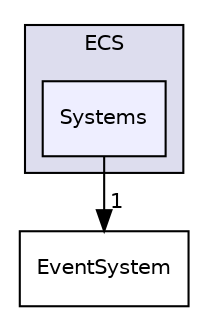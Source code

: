 digraph "C:/Users/Alexa/Documents/Github/FroltEngine/ECS/Systems" {
  compound=true
  node [ fontsize="10", fontname="Helvetica"];
  edge [ labelfontsize="10", labelfontname="Helvetica"];
  subgraph clusterdir_c9cf17564b2c1495e1833ff68ae38634 {
    graph [ bgcolor="#ddddee", pencolor="black", label="ECS" fontname="Helvetica", fontsize="10", URL="dir_c9cf17564b2c1495e1833ff68ae38634.html"]
  dir_06fa0a37e33468214ede4983bd9a6d3a [shape=box, label="Systems", style="filled", fillcolor="#eeeeff", pencolor="black", URL="dir_06fa0a37e33468214ede4983bd9a6d3a.html"];
  }
  dir_d9ed0825c4db5ee501736167be77bd02 [shape=box label="EventSystem" URL="dir_d9ed0825c4db5ee501736167be77bd02.html"];
  dir_06fa0a37e33468214ede4983bd9a6d3a->dir_d9ed0825c4db5ee501736167be77bd02 [headlabel="1", labeldistance=1.5 headhref="dir_000010_000011.html"];
}
